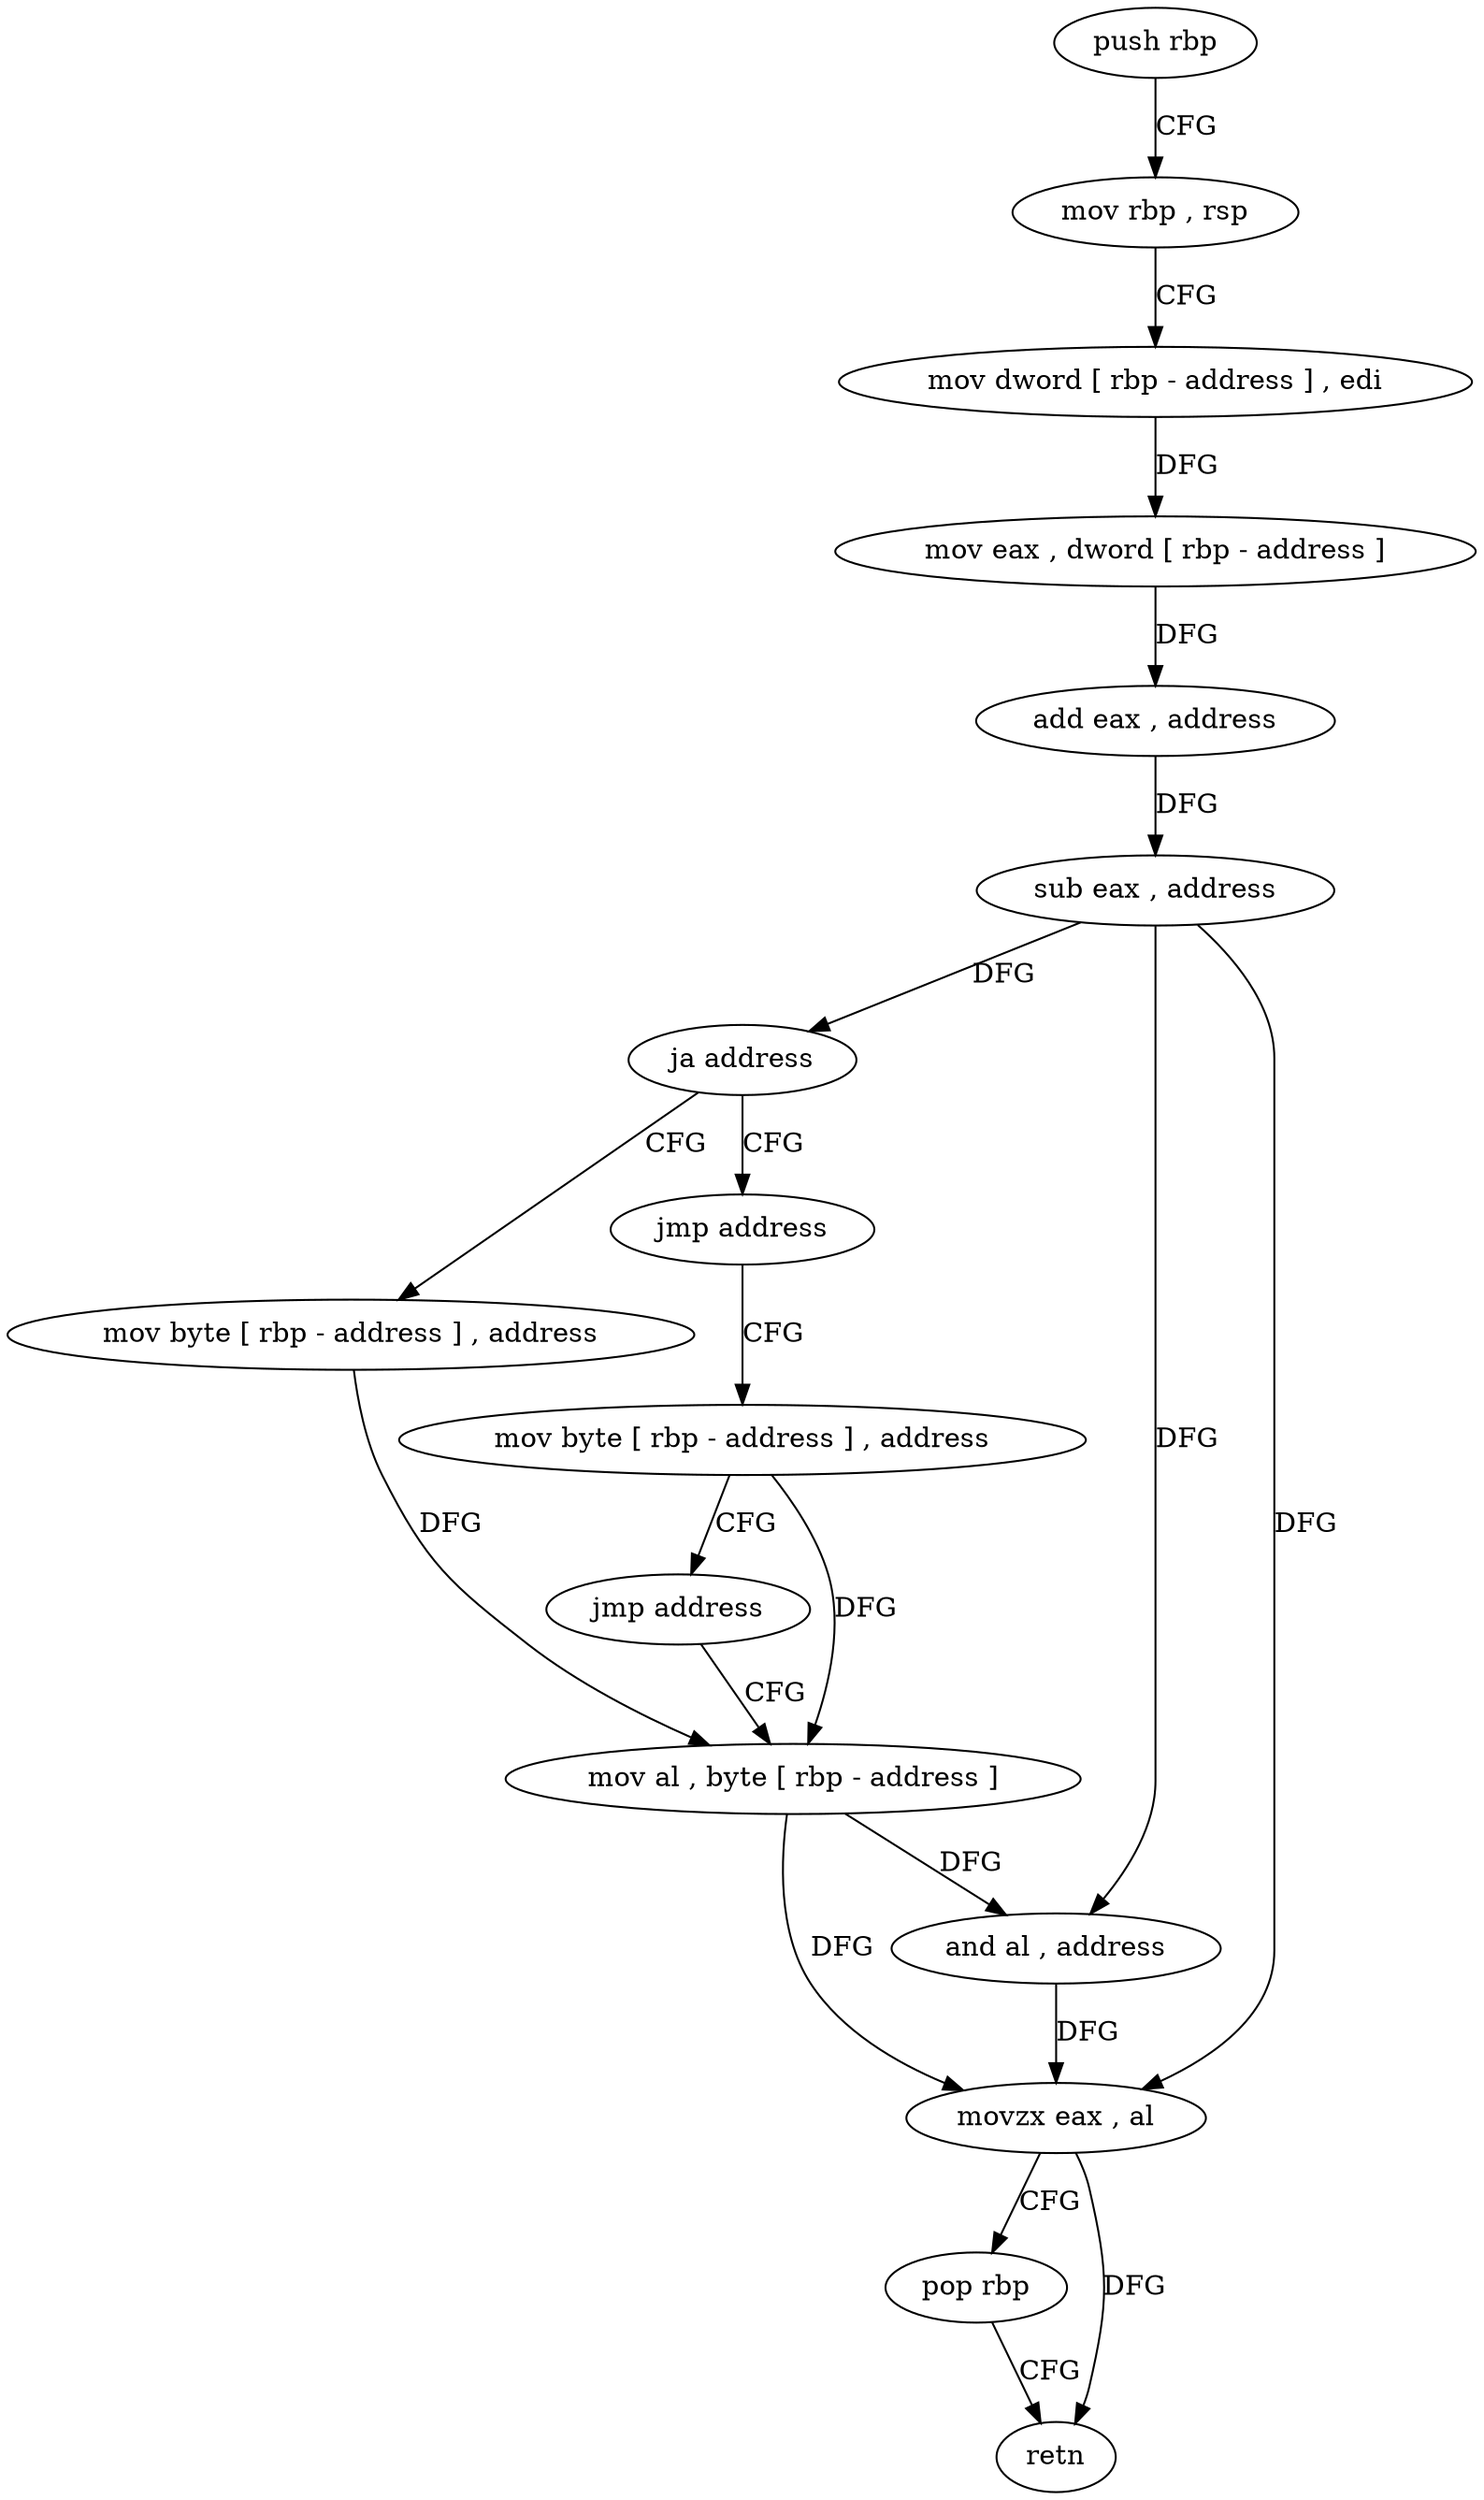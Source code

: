 digraph "func" {
"4260816" [label = "push rbp" ]
"4260817" [label = "mov rbp , rsp" ]
"4260820" [label = "mov dword [ rbp - address ] , edi" ]
"4260823" [label = "mov eax , dword [ rbp - address ]" ]
"4260826" [label = "add eax , address" ]
"4260829" [label = "sub eax , address" ]
"4260832" [label = "ja address" ]
"4260852" [label = "mov byte [ rbp - address ] , address" ]
"4260838" [label = "jmp address" ]
"4260856" [label = "mov al , byte [ rbp - address ]" ]
"4260843" [label = "mov byte [ rbp - address ] , address" ]
"4260847" [label = "jmp address" ]
"4260859" [label = "and al , address" ]
"4260861" [label = "movzx eax , al" ]
"4260864" [label = "pop rbp" ]
"4260865" [label = "retn" ]
"4260816" -> "4260817" [ label = "CFG" ]
"4260817" -> "4260820" [ label = "CFG" ]
"4260820" -> "4260823" [ label = "DFG" ]
"4260823" -> "4260826" [ label = "DFG" ]
"4260826" -> "4260829" [ label = "DFG" ]
"4260829" -> "4260832" [ label = "DFG" ]
"4260829" -> "4260859" [ label = "DFG" ]
"4260829" -> "4260861" [ label = "DFG" ]
"4260832" -> "4260852" [ label = "CFG" ]
"4260832" -> "4260838" [ label = "CFG" ]
"4260852" -> "4260856" [ label = "DFG" ]
"4260838" -> "4260843" [ label = "CFG" ]
"4260856" -> "4260859" [ label = "DFG" ]
"4260856" -> "4260861" [ label = "DFG" ]
"4260843" -> "4260847" [ label = "CFG" ]
"4260843" -> "4260856" [ label = "DFG" ]
"4260847" -> "4260856" [ label = "CFG" ]
"4260859" -> "4260861" [ label = "DFG" ]
"4260861" -> "4260864" [ label = "CFG" ]
"4260861" -> "4260865" [ label = "DFG" ]
"4260864" -> "4260865" [ label = "CFG" ]
}
